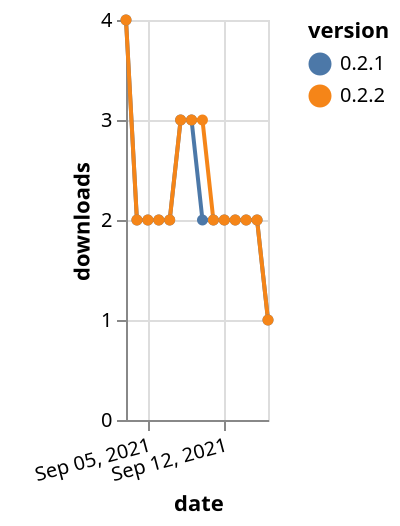 {"$schema": "https://vega.github.io/schema/vega-lite/v5.json", "description": "A simple bar chart with embedded data.", "data": {"values": [{"date": "2021-09-03", "total": 56, "delta": 4, "version": "0.2.1"}, {"date": "2021-09-04", "total": 58, "delta": 2, "version": "0.2.1"}, {"date": "2021-09-05", "total": 60, "delta": 2, "version": "0.2.1"}, {"date": "2021-09-06", "total": 62, "delta": 2, "version": "0.2.1"}, {"date": "2021-09-07", "total": 64, "delta": 2, "version": "0.2.1"}, {"date": "2021-09-08", "total": 67, "delta": 3, "version": "0.2.1"}, {"date": "2021-09-09", "total": 70, "delta": 3, "version": "0.2.1"}, {"date": "2021-09-10", "total": 72, "delta": 2, "version": "0.2.1"}, {"date": "2021-09-11", "total": 74, "delta": 2, "version": "0.2.1"}, {"date": "2021-09-12", "total": 76, "delta": 2, "version": "0.2.1"}, {"date": "2021-09-13", "total": 78, "delta": 2, "version": "0.2.1"}, {"date": "2021-09-14", "total": 80, "delta": 2, "version": "0.2.1"}, {"date": "2021-09-15", "total": 82, "delta": 2, "version": "0.2.1"}, {"date": "2021-09-16", "total": 83, "delta": 1, "version": "0.2.1"}, {"date": "2021-09-03", "total": 46, "delta": 4, "version": "0.2.2"}, {"date": "2021-09-04", "total": 48, "delta": 2, "version": "0.2.2"}, {"date": "2021-09-05", "total": 50, "delta": 2, "version": "0.2.2"}, {"date": "2021-09-06", "total": 52, "delta": 2, "version": "0.2.2"}, {"date": "2021-09-07", "total": 54, "delta": 2, "version": "0.2.2"}, {"date": "2021-09-08", "total": 57, "delta": 3, "version": "0.2.2"}, {"date": "2021-09-09", "total": 60, "delta": 3, "version": "0.2.2"}, {"date": "2021-09-10", "total": 63, "delta": 3, "version": "0.2.2"}, {"date": "2021-09-11", "total": 65, "delta": 2, "version": "0.2.2"}, {"date": "2021-09-12", "total": 67, "delta": 2, "version": "0.2.2"}, {"date": "2021-09-13", "total": 69, "delta": 2, "version": "0.2.2"}, {"date": "2021-09-14", "total": 71, "delta": 2, "version": "0.2.2"}, {"date": "2021-09-15", "total": 73, "delta": 2, "version": "0.2.2"}, {"date": "2021-09-16", "total": 74, "delta": 1, "version": "0.2.2"}]}, "width": "container", "mark": {"type": "line", "point": {"filled": true}}, "encoding": {"x": {"field": "date", "type": "temporal", "timeUnit": "yearmonthdate", "title": "date", "axis": {"labelAngle": -15}}, "y": {"field": "delta", "type": "quantitative", "title": "downloads"}, "color": {"field": "version", "type": "nominal"}, "tooltip": {"field": "delta"}}}